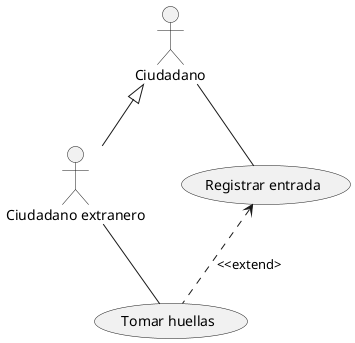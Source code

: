@startuml
:Ciudadano:
:Ciudadano extranero: as CiuEx
usecase "Registrar entrada" as UC1
usecase "Tomar huellas" as UC2
Ciudadano <|-- CiuEx
Ciudadano -- UC1
CiuEx -- UC2
UC1 <.. UC2 : <<extend>
@enduml